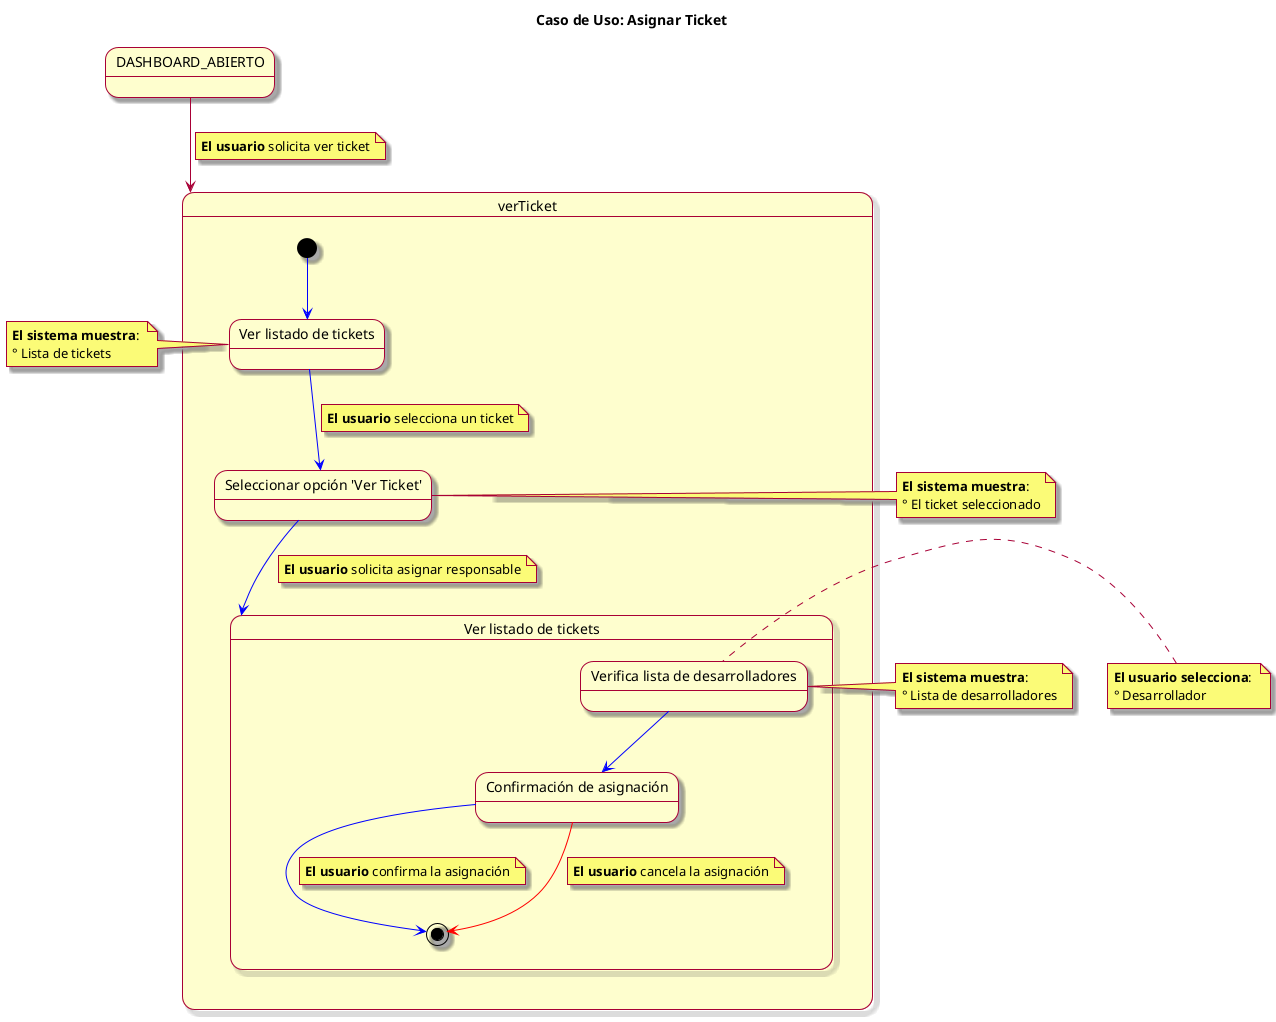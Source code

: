 @startuml
skin rose
title Caso de Uso: Asignar Ticket

state DASHBOARD_ABIERTO

DASHBOARD_ABIERTO --> verTicket
note on link: **El usuario** solicita ver ticket
state verTicket {
 [*] -[#blue]-> verlistadoTickets
 state "Ver listado de tickets" as verlistadoTickets
verlistadoTickets -[#blue]-> seleccionarOpcionVer
state "Ver listado de tickets" as AsignarTicket
note on link : **El usuario** selecciona un ticket
 state "Seleccionar opción 'Ver Ticket'" as seleccionarOpcionVer
    seleccionarOpcionVer -[#blue]-> AsignarTicket
   note on link: **El usuario** solicita asignar responsable
   state AsignarTicket {
    state "Verifica lista de desarrolladores" as ingresarVerTicket
    ingresarVerTicket -[#blue]-> confirmarAsignacion
    state "Confirmación de asignación" as confirmarAsignacion
    confirmarAsignacion -[#blue]-> [*]
    note on link: **El usuario** confirma la asignación
    
    confirmarAsignacion -[#red]-> [*]
    note on link: **El usuario** cancela la asignación
    
  }
}
note left of verlistadoTickets
  **El sistema muestra**: 
  ° Lista de tickets
end note

note left of seleccionarOpcionVer
  **El sistema muestra**: 
  ° El ticket seleccionado
end note

note left of ingresarVerTicket
  **El sistema muestra**: 
  ° Lista de desarrolladores
end note

note left of ingresarVerTicket
  **El usuario selecciona**: 
  ° Desarrollador 
end note

@enduml